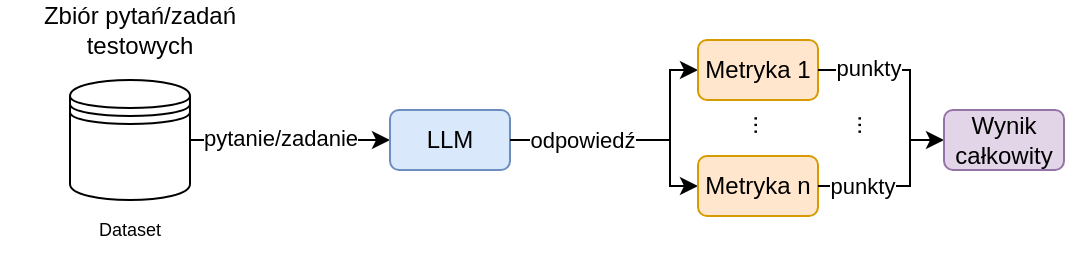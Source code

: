 <mxfile version="24.9.0">
  <diagram name="Strona-1" id="YWpVvtRCijvC7lbnxfNg">
    <mxGraphModel dx="649" dy="590" grid="1" gridSize="10" guides="1" tooltips="1" connect="1" arrows="1" fold="1" page="1" pageScale="1" pageWidth="827" pageHeight="1169" math="0" shadow="0">
      <root>
        <mxCell id="0" />
        <mxCell id="1" parent="0" />
        <mxCell id="ikWOXeqjDEDerUi_TaFO-1" value="" style="shape=datastore;whiteSpace=wrap;html=1;" vertex="1" parent="1">
          <mxGeometry x="100" y="490" width="60" height="60" as="geometry" />
        </mxCell>
        <mxCell id="ikWOXeqjDEDerUi_TaFO-2" value="Zbiór pytań/zadań testowych" style="text;html=1;align=center;verticalAlign=middle;whiteSpace=wrap;rounded=0;" vertex="1" parent="1">
          <mxGeometry x="70" y="450" width="130" height="30" as="geometry" />
        </mxCell>
        <mxCell id="ikWOXeqjDEDerUi_TaFO-3" value="" style="endArrow=classic;html=1;rounded=0;exitX=1;exitY=0.5;exitDx=0;exitDy=0;entryX=0;entryY=0.5;entryDx=0;entryDy=0;" edge="1" parent="1" source="ikWOXeqjDEDerUi_TaFO-1" target="ikWOXeqjDEDerUi_TaFO-5">
          <mxGeometry width="50" height="50" relative="1" as="geometry">
            <mxPoint x="400" y="580" as="sourcePoint" />
            <mxPoint x="280" y="520" as="targetPoint" />
          </mxGeometry>
        </mxCell>
        <mxCell id="ikWOXeqjDEDerUi_TaFO-4" value="pytanie/zadanie" style="edgeLabel;html=1;align=center;verticalAlign=middle;resizable=0;points=[];" vertex="1" connectable="0" parent="ikWOXeqjDEDerUi_TaFO-3">
          <mxGeometry x="-0.137" y="3" relative="1" as="geometry">
            <mxPoint x="2" y="2" as="offset" />
          </mxGeometry>
        </mxCell>
        <mxCell id="ikWOXeqjDEDerUi_TaFO-5" value="LLM" style="rounded=1;whiteSpace=wrap;html=1;fillColor=#dae8fc;strokeColor=#6c8ebf;" vertex="1" parent="1">
          <mxGeometry x="260" y="505" width="60" height="30" as="geometry" />
        </mxCell>
        <mxCell id="ikWOXeqjDEDerUi_TaFO-6" value="" style="endArrow=classic;html=1;rounded=0;exitX=1;exitY=0.5;exitDx=0;exitDy=0;entryX=0;entryY=0.5;entryDx=0;entryDy=0;" edge="1" parent="1" source="ikWOXeqjDEDerUi_TaFO-5" target="ikWOXeqjDEDerUi_TaFO-7">
          <mxGeometry width="50" height="50" relative="1" as="geometry">
            <mxPoint x="340" y="510" as="sourcePoint" />
            <mxPoint x="420" y="480" as="targetPoint" />
            <Array as="points">
              <mxPoint x="400" y="520" />
              <mxPoint x="400" y="485" />
            </Array>
          </mxGeometry>
        </mxCell>
        <mxCell id="ikWOXeqjDEDerUi_TaFO-9" value="odpowiedź" style="edgeLabel;html=1;align=center;verticalAlign=middle;resizable=0;points=[];" vertex="1" connectable="0" parent="ikWOXeqjDEDerUi_TaFO-6">
          <mxGeometry x="-0.182" y="-1" relative="1" as="geometry">
            <mxPoint x="-17" y="-1" as="offset" />
          </mxGeometry>
        </mxCell>
        <mxCell id="ikWOXeqjDEDerUi_TaFO-7" value="Metryka 1" style="rounded=1;whiteSpace=wrap;html=1;fillColor=#ffe6cc;strokeColor=#d79b00;" vertex="1" parent="1">
          <mxGeometry x="414" y="470" width="60" height="30" as="geometry" />
        </mxCell>
        <mxCell id="ikWOXeqjDEDerUi_TaFO-8" value="Dataset" style="text;html=1;align=center;verticalAlign=middle;whiteSpace=wrap;rounded=0;fontSize=9;" vertex="1" parent="1">
          <mxGeometry x="65" y="550" width="130" height="30" as="geometry" />
        </mxCell>
        <mxCell id="ikWOXeqjDEDerUi_TaFO-10" value="..." style="text;html=1;align=center;verticalAlign=middle;whiteSpace=wrap;rounded=0;horizontal=0;" vertex="1" parent="1">
          <mxGeometry x="422" y="498" width="35" height="30" as="geometry" />
        </mxCell>
        <mxCell id="ikWOXeqjDEDerUi_TaFO-11" value="" style="endArrow=classic;html=1;rounded=0;entryX=0;entryY=0.5;entryDx=0;entryDy=0;" edge="1" parent="1" target="ikWOXeqjDEDerUi_TaFO-12">
          <mxGeometry width="50" height="50" relative="1" as="geometry">
            <mxPoint x="400" y="520" as="sourcePoint" />
            <mxPoint x="400" y="550" as="targetPoint" />
            <Array as="points">
              <mxPoint x="400" y="543" />
            </Array>
          </mxGeometry>
        </mxCell>
        <mxCell id="ikWOXeqjDEDerUi_TaFO-12" value="Metryka n" style="rounded=1;whiteSpace=wrap;html=1;fillColor=#ffe6cc;strokeColor=#d79b00;" vertex="1" parent="1">
          <mxGeometry x="414" y="528" width="60" height="30" as="geometry" />
        </mxCell>
        <mxCell id="ikWOXeqjDEDerUi_TaFO-13" value="" style="endArrow=classic;html=1;rounded=0;exitX=1;exitY=0.5;exitDx=0;exitDy=0;entryX=0;entryY=0.5;entryDx=0;entryDy=0;" edge="1" parent="1" source="ikWOXeqjDEDerUi_TaFO-7" target="ikWOXeqjDEDerUi_TaFO-15">
          <mxGeometry width="50" height="50" relative="1" as="geometry">
            <mxPoint x="490" y="500" as="sourcePoint" />
            <mxPoint x="530" y="520" as="targetPoint" />
            <Array as="points">
              <mxPoint x="480" y="485" />
              <mxPoint x="520" y="485" />
              <mxPoint x="520" y="520" />
            </Array>
          </mxGeometry>
        </mxCell>
        <mxCell id="ikWOXeqjDEDerUi_TaFO-18" value="punkty" style="edgeLabel;html=1;align=center;verticalAlign=middle;resizable=0;points=[];" vertex="1" connectable="0" parent="ikWOXeqjDEDerUi_TaFO-13">
          <mxGeometry x="-0.462" y="-1" relative="1" as="geometry">
            <mxPoint x="-2" y="-2" as="offset" />
          </mxGeometry>
        </mxCell>
        <mxCell id="ikWOXeqjDEDerUi_TaFO-15" value="Wynik całkowity" style="rounded=1;whiteSpace=wrap;html=1;fillColor=#e1d5e7;strokeColor=#9673a6;" vertex="1" parent="1">
          <mxGeometry x="537" y="505" width="60" height="30" as="geometry" />
        </mxCell>
        <mxCell id="ikWOXeqjDEDerUi_TaFO-17" value="" style="endArrow=none;html=1;rounded=0;exitX=1;exitY=0.5;exitDx=0;exitDy=0;" edge="1" parent="1" source="ikWOXeqjDEDerUi_TaFO-12">
          <mxGeometry width="50" height="50" relative="1" as="geometry">
            <mxPoint x="390" y="520" as="sourcePoint" />
            <mxPoint x="520" y="520" as="targetPoint" />
            <Array as="points">
              <mxPoint x="520" y="543" />
            </Array>
          </mxGeometry>
        </mxCell>
        <mxCell id="ikWOXeqjDEDerUi_TaFO-19" value="punkty" style="edgeLabel;html=1;align=center;verticalAlign=middle;resizable=0;points=[];" vertex="1" connectable="0" parent="ikWOXeqjDEDerUi_TaFO-17">
          <mxGeometry x="-0.411" relative="1" as="geometry">
            <mxPoint x="1" as="offset" />
          </mxGeometry>
        </mxCell>
        <mxCell id="ikWOXeqjDEDerUi_TaFO-20" value="..." style="text;html=1;align=center;verticalAlign=middle;whiteSpace=wrap;rounded=0;horizontal=0;" vertex="1" parent="1">
          <mxGeometry x="474" y="498" width="35" height="30" as="geometry" />
        </mxCell>
      </root>
    </mxGraphModel>
  </diagram>
</mxfile>
